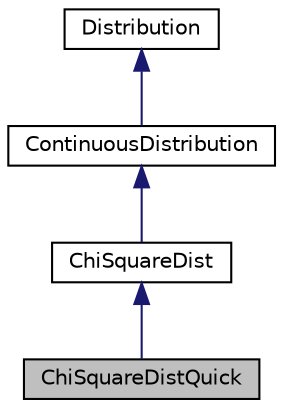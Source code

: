 digraph "ChiSquareDistQuick"
{
 // INTERACTIVE_SVG=YES
  bgcolor="transparent";
  edge [fontname="Helvetica",fontsize="10",labelfontname="Helvetica",labelfontsize="10"];
  node [fontname="Helvetica",fontsize="10",shape=record];
  Node0 [label="ChiSquareDistQuick",height=0.2,width=0.4,color="black", fillcolor="grey75", style="filled", fontcolor="black"];
  Node1 -> Node0 [dir="back",color="midnightblue",fontsize="10",style="solid",fontname="Helvetica"];
  Node1 [label="ChiSquareDist",height=0.2,width=0.4,color="black",URL="$df/d0c/classumontreal_1_1ssj_1_1probdist_1_1ChiSquareDist.html",tooltip="Extends the class ContinuousDistribution for the chi-square distribution with  degrees of freedom..."];
  Node2 -> Node1 [dir="back",color="midnightblue",fontsize="10",style="solid",fontname="Helvetica"];
  Node2 [label="ContinuousDistribution",height=0.2,width=0.4,color="black",URL="$d3/d71/classumontreal_1_1ssj_1_1probdist_1_1ContinuousDistribution.html",tooltip="Classes implementing continuous distributions should inherit from this base class. "];
  Node3 -> Node2 [dir="back",color="midnightblue",fontsize="10",style="solid",fontname="Helvetica"];
  Node3 [label="Distribution",height=0.2,width=0.4,color="black",URL="$d6/dd2/interfaceumontreal_1_1ssj_1_1probdist_1_1Distribution.html",tooltip="This interface should be implemented by all classes supporting discrete and continuous distributions..."];
}
